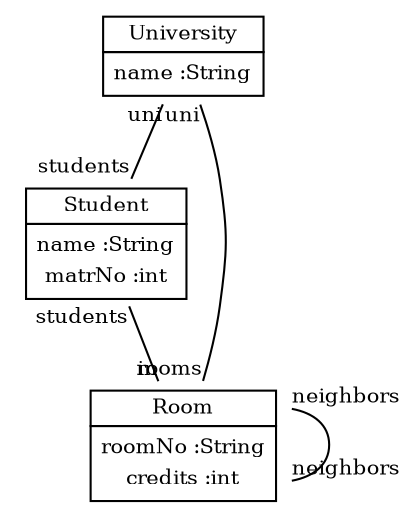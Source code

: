 
 graph ClassDiagram {
    node [shape = none, fontsize = 10]; 
    edge [fontsize = 10];
    
    
    University [label=<<table border='0' cellborder='1' cellspacing='0'> <tr> <td>University</td> </tr> <tr><td><table border='0' cellborder='0' cellspacing='0'> <tr><td>name :String</td></tr>  </table></td></tr> </table>>];
    Student [label=<<table border='0' cellborder='1' cellspacing='0'> <tr> <td>Student</td> </tr> <tr><td><table border='0' cellborder='0' cellspacing='0'> <tr><td>name :String</td></tr> <tr><td>matrNo :int</td></tr>  </table></td></tr> </table>>];
    Room [label=<<table border='0' cellborder='1' cellspacing='0'> <tr> <td>Room</td> </tr> <tr><td><table border='0' cellborder='0' cellspacing='0'> <tr><td>roomNo :String</td></tr> <tr><td>credits :int</td></tr>  </table></td></tr> </table>>];
    
    
    
    University -- Student [headlabel = "students" taillabel = "uni"];
    University -- Room [headlabel = "rooms" taillabel = "uni"];
    Room -- Room [headlabel = "neighbors" taillabel = "neighbors"];
    Student -- Room [headlabel = "in" taillabel = "students"];
}

